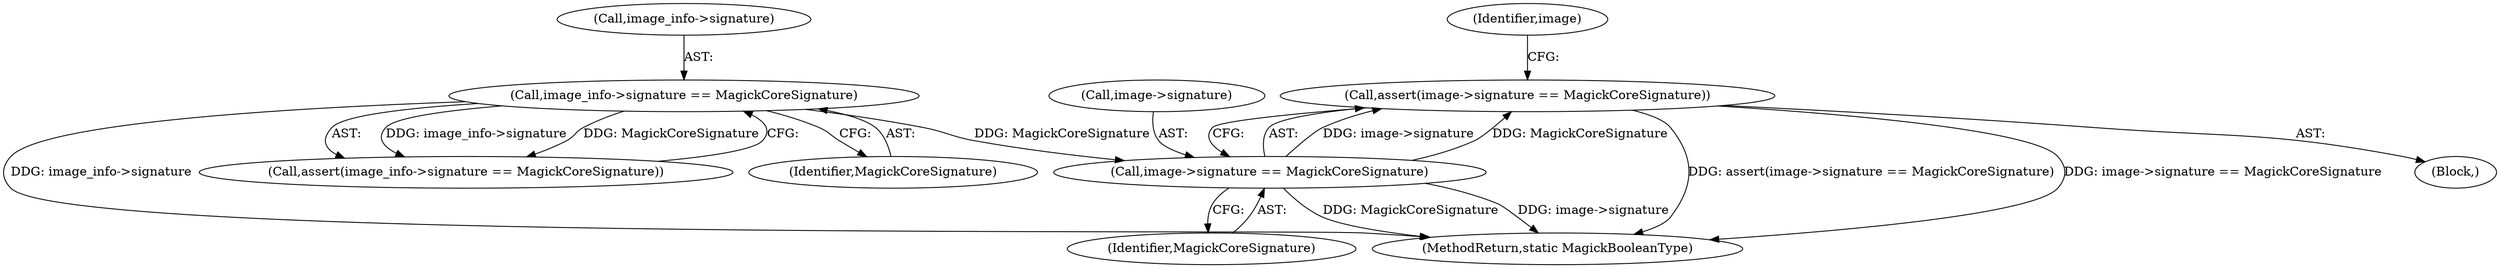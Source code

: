digraph "0_ImageMagick_b61d35eaccc0a7ddeff8a1c3abfcd0a43ccf210b_1@API" {
"1000134" [label="(Call,assert(image->signature == MagickCoreSignature))"];
"1000135" [label="(Call,image->signature == MagickCoreSignature)"];
"1000123" [label="(Call,image_info->signature == MagickCoreSignature)"];
"1000134" [label="(Call,assert(image->signature == MagickCoreSignature))"];
"1000136" [label="(Call,image->signature)"];
"1000632" [label="(MethodReturn,static MagickBooleanType)"];
"1000122" [label="(Call,assert(image_info->signature == MagickCoreSignature))"];
"1000106" [label="(Block,)"];
"1000135" [label="(Call,image->signature == MagickCoreSignature)"];
"1000139" [label="(Identifier,MagickCoreSignature)"];
"1000143" [label="(Identifier,image)"];
"1000127" [label="(Identifier,MagickCoreSignature)"];
"1000123" [label="(Call,image_info->signature == MagickCoreSignature)"];
"1000124" [label="(Call,image_info->signature)"];
"1000134" -> "1000106"  [label="AST: "];
"1000134" -> "1000135"  [label="CFG: "];
"1000135" -> "1000134"  [label="AST: "];
"1000143" -> "1000134"  [label="CFG: "];
"1000134" -> "1000632"  [label="DDG: assert(image->signature == MagickCoreSignature)"];
"1000134" -> "1000632"  [label="DDG: image->signature == MagickCoreSignature"];
"1000135" -> "1000134"  [label="DDG: image->signature"];
"1000135" -> "1000134"  [label="DDG: MagickCoreSignature"];
"1000135" -> "1000139"  [label="CFG: "];
"1000136" -> "1000135"  [label="AST: "];
"1000139" -> "1000135"  [label="AST: "];
"1000135" -> "1000632"  [label="DDG: MagickCoreSignature"];
"1000135" -> "1000632"  [label="DDG: image->signature"];
"1000123" -> "1000135"  [label="DDG: MagickCoreSignature"];
"1000123" -> "1000122"  [label="AST: "];
"1000123" -> "1000127"  [label="CFG: "];
"1000124" -> "1000123"  [label="AST: "];
"1000127" -> "1000123"  [label="AST: "];
"1000122" -> "1000123"  [label="CFG: "];
"1000123" -> "1000632"  [label="DDG: image_info->signature"];
"1000123" -> "1000122"  [label="DDG: image_info->signature"];
"1000123" -> "1000122"  [label="DDG: MagickCoreSignature"];
}
